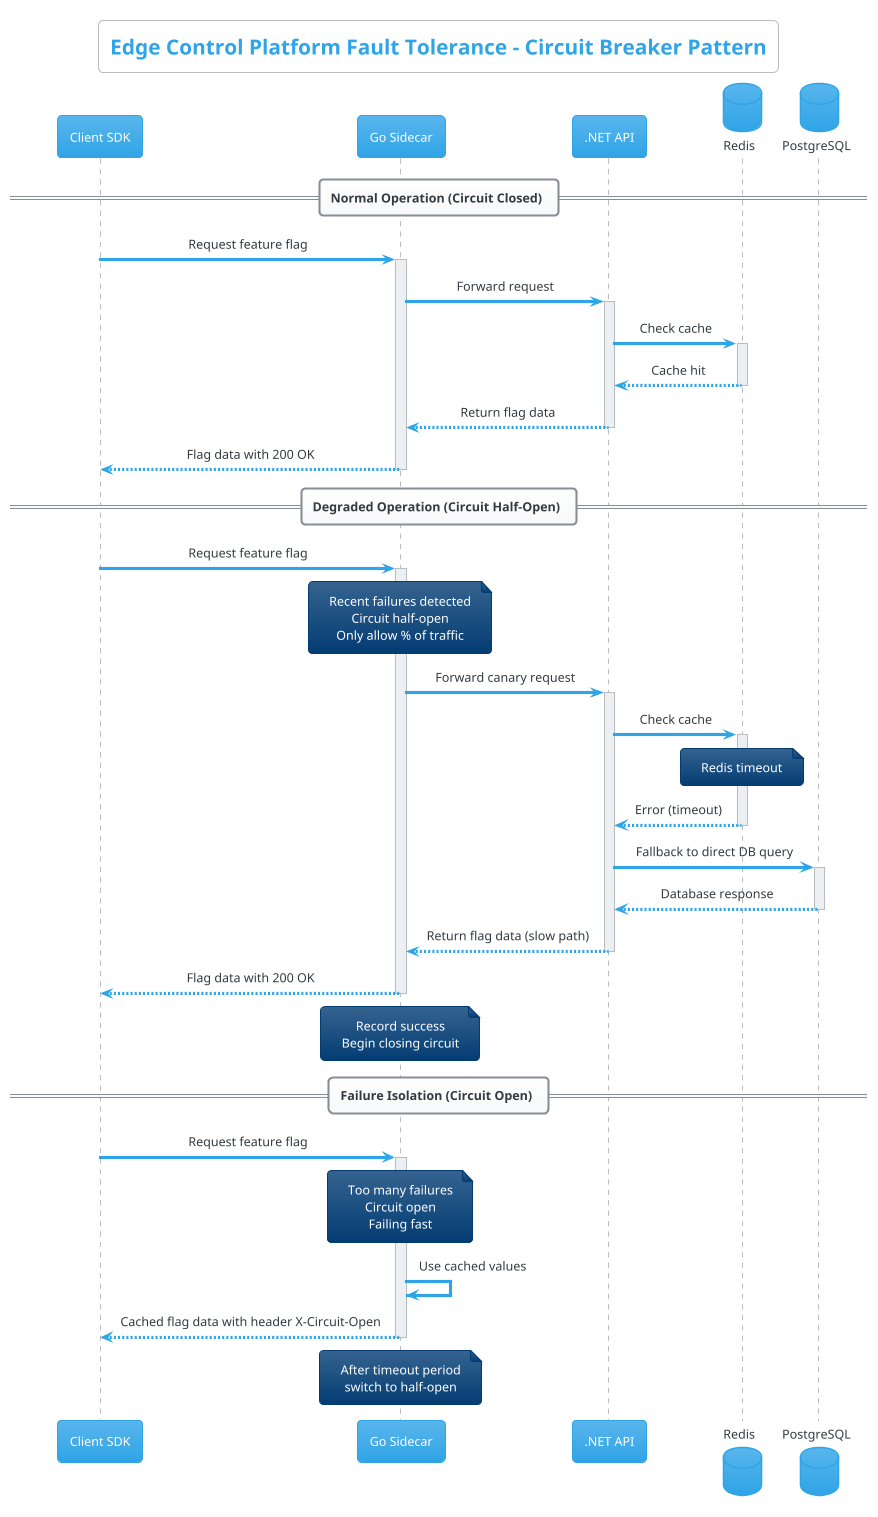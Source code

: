 @startuml
!theme cerulean

title "Edge Control Platform Fault Tolerance - Circuit Breaker Pattern"

skinparam backgroundColor white
skinparam shadowing false
skinparam defaultTextAlignment center

participant "Client SDK" as client
participant "Go Sidecar" as sidecar
participant ".NET API" as api
database "Redis" as redis
database "PostgreSQL" as db

== Normal Operation (Circuit Closed) ==
client -> sidecar: Request feature flag
activate sidecar
sidecar -> api: Forward request
activate api
api -> redis: Check cache
activate redis
redis --> api: Cache hit
deactivate redis
api --> sidecar: Return flag data
deactivate api
sidecar --> client: Flag data with 200 OK
deactivate sidecar

== Degraded Operation (Circuit Half-Open) ==
client -> sidecar: Request feature flag
activate sidecar
note over sidecar: Recent failures detected\nCircuit half-open\nOnly allow % of traffic
sidecar -> api: Forward canary request
activate api
api -> redis: Check cache
activate redis
note over redis: Redis timeout
redis --> api: Error (timeout)
deactivate redis
api -> db: Fallback to direct DB query
activate db
db --> api: Database response
deactivate db
api --> sidecar: Return flag data (slow path)
deactivate api
sidecar --> client: Flag data with 200 OK
deactivate sidecar
note over sidecar: Record success\nBegin closing circuit

== Failure Isolation (Circuit Open) ==
client -> sidecar: Request feature flag
activate sidecar
note over sidecar: Too many failures\nCircuit open\nFailing fast
sidecar -> sidecar: Use cached values
sidecar --> client: Cached flag data with header X-Circuit-Open
deactivate sidecar
note over sidecar: After timeout period\nswitch to half-open

@enduml
